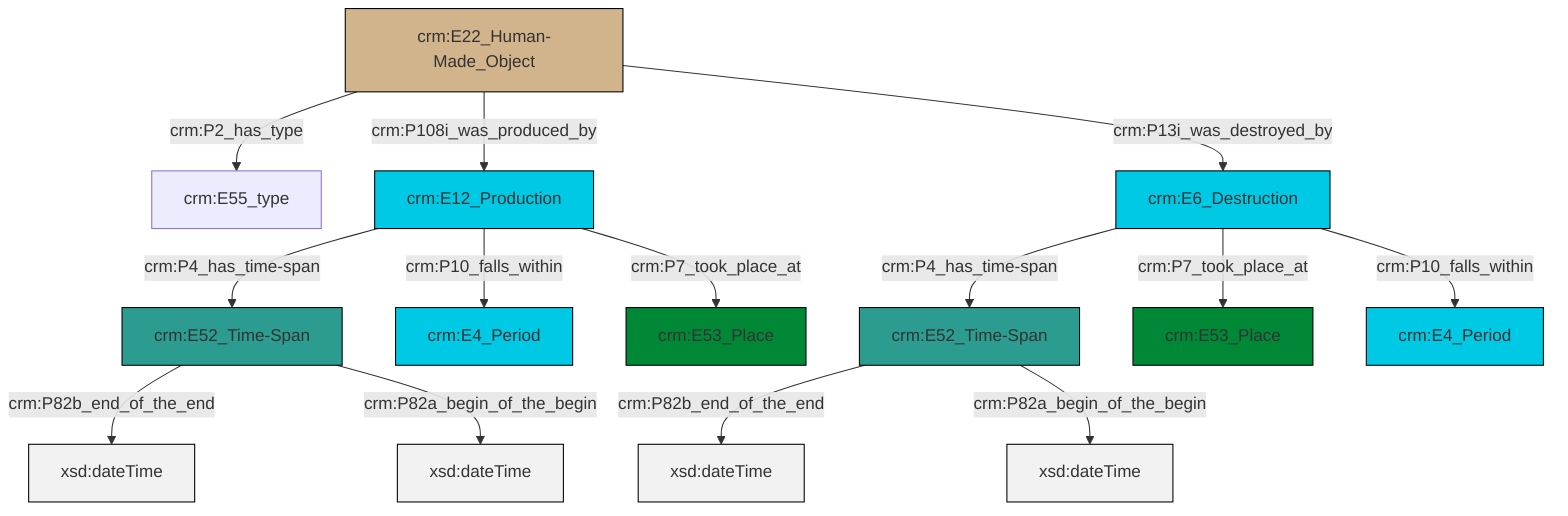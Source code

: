 graph TD
classDef Literal fill:#f2f2f2,stroke:#000000;
classDef CRM_Entity fill:#FFFFFF,stroke:#000000;
classDef Temporal_Entity fill:#00C9E6, stroke:#000000;
classDef Type fill:#E18312, stroke:#000000;
classDef Time-Span fill:#2C9C91, stroke:#000000;
classDef Appellation fill:#FFEB7F, stroke:#000000;
classDef Place fill:#008836, stroke:#000000;
classDef Persistent_Item fill:#B266B2, stroke:#000000;
classDef Conceptual_Object fill:#FFD700, stroke:#000000;
classDef Physical_Thing fill:#D2B48C, stroke:#000000;
classDef Actor fill:#f58aad, stroke:#000000;
classDef PC_Classes fill:#4ce600, stroke:#000000;
classDef Multi fill:#cccccc,stroke:#000000;

2["crm:E52_Time-Span"]:::Time-Span -->|crm:P82b_end_of_the_end| 3[xsd:dateTime]:::Literal
4["crm:E12_Production"]:::Temporal_Entity -->|crm:P4_has_time-span| 5["crm:E52_Time-Span"]:::Time-Span
6["crm:E22_Human-Made_Object"]:::Physical_Thing -->|crm:P2_has_type| 7["crm:E55_type"]:::Default
4["crm:E12_Production"]:::Temporal_Entity -->|crm:P10_falls_within| 9["crm:E4_Period"]:::Temporal_Entity
4["crm:E12_Production"]:::Temporal_Entity -->|crm:P7_took_place_at| 0["crm:E53_Place"]:::Place
6["crm:E22_Human-Made_Object"]:::Physical_Thing -->|crm:P108i_was_produced_by| 4["crm:E12_Production"]:::Temporal_Entity
2["crm:E52_Time-Span"]:::Time-Span -->|crm:P82a_begin_of_the_begin| 17[xsd:dateTime]:::Literal
5["crm:E52_Time-Span"]:::Time-Span -->|crm:P82b_end_of_the_end| 20[xsd:dateTime]:::Literal
14["crm:E6_Destruction"]:::Temporal_Entity -->|crm:P4_has_time-span| 2["crm:E52_Time-Span"]:::Time-Span
6["crm:E22_Human-Made_Object"]:::Physical_Thing -->|crm:P13i_was_destroyed_by| 14["crm:E6_Destruction"]:::Temporal_Entity
5["crm:E52_Time-Span"]:::Time-Span -->|crm:P82a_begin_of_the_begin| 22[xsd:dateTime]:::Literal
14["crm:E6_Destruction"]:::Temporal_Entity -->|crm:P7_took_place_at| 18["crm:E53_Place"]:::Place
14["crm:E6_Destruction"]:::Temporal_Entity -->|crm:P10_falls_within| 10["crm:E4_Period"]:::Temporal_Entity